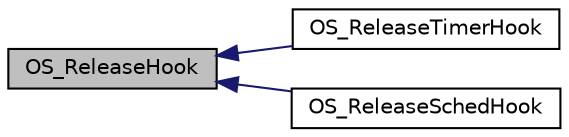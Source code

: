 digraph "OS_ReleaseHook"
{
  edge [fontname="Helvetica",fontsize="10",labelfontname="Helvetica",labelfontsize="10"];
  node [fontname="Helvetica",fontsize="10",shape=record];
  rankdir="LR";
  Node1 [label="OS_ReleaseHook",height=0.2,width=0.4,color="black", fillcolor="grey75", style="filled" fontcolor="black"];
  Node1 -> Node2 [dir="back",color="midnightblue",fontsize="10",style="solid",fontname="Helvetica"];
  Node2 [label="OS_ReleaseTimerHook",height=0.2,width=0.4,color="black", fillcolor="white", style="filled",URL="$group__pico.html#ga0ad9a9ec909a2414da7c35e1e0bf2043"];
  Node1 -> Node3 [dir="back",color="midnightblue",fontsize="10",style="solid",fontname="Helvetica"];
  Node3 [label="OS_ReleaseSchedHook",height=0.2,width=0.4,color="black", fillcolor="white", style="filled",URL="$group__pico.html#ga261fe11801f5910ba99dc7ed080c796d"];
}
